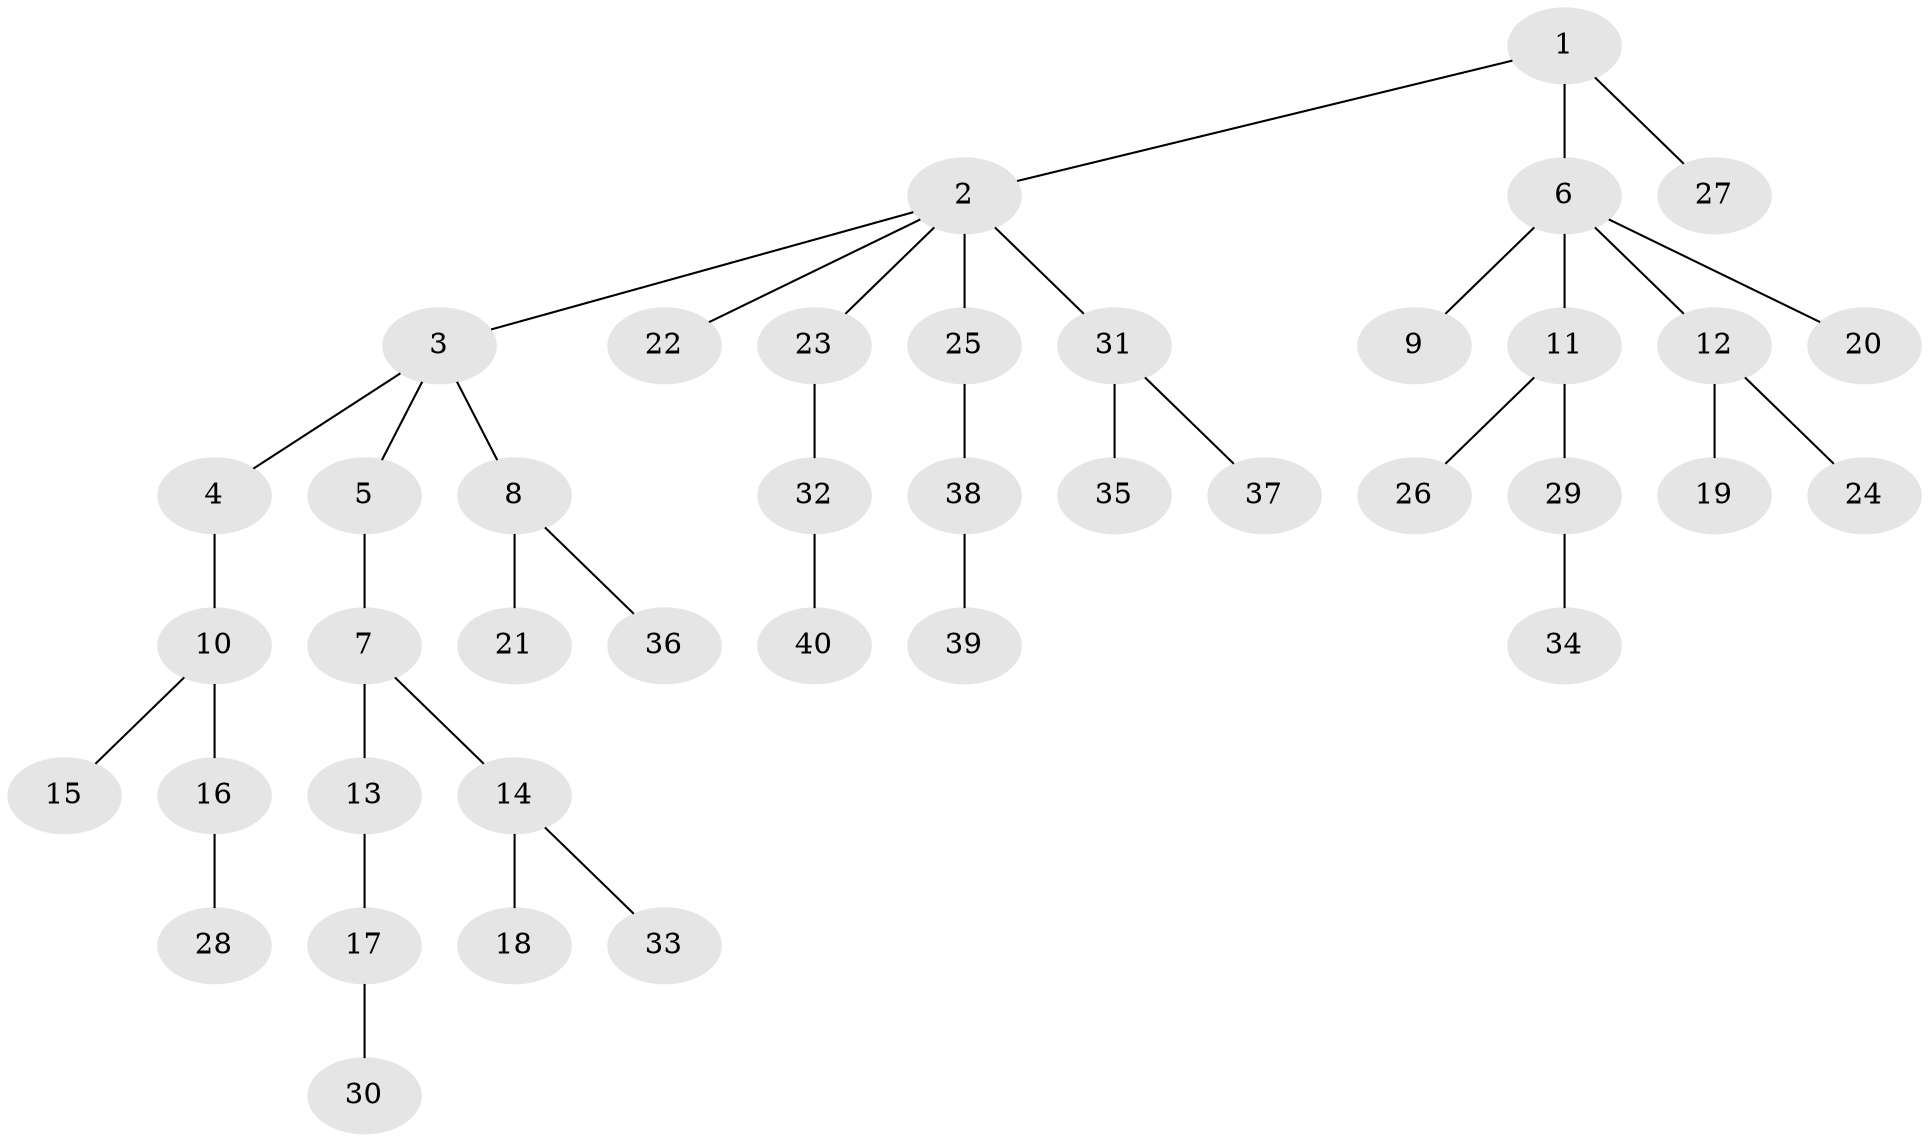 // original degree distribution, {4: 0.05194805194805195, 8: 0.012987012987012988, 3: 0.16883116883116883, 2: 0.3246753246753247, 6: 0.012987012987012988, 1: 0.42857142857142855}
// Generated by graph-tools (version 1.1) at 2025/36/03/09/25 02:36:55]
// undirected, 40 vertices, 39 edges
graph export_dot {
graph [start="1"]
  node [color=gray90,style=filled];
  1;
  2;
  3;
  4;
  5;
  6;
  7;
  8;
  9;
  10;
  11;
  12;
  13;
  14;
  15;
  16;
  17;
  18;
  19;
  20;
  21;
  22;
  23;
  24;
  25;
  26;
  27;
  28;
  29;
  30;
  31;
  32;
  33;
  34;
  35;
  36;
  37;
  38;
  39;
  40;
  1 -- 2 [weight=1.0];
  1 -- 6 [weight=1.0];
  1 -- 27 [weight=1.0];
  2 -- 3 [weight=1.0];
  2 -- 22 [weight=1.0];
  2 -- 23 [weight=1.0];
  2 -- 25 [weight=1.0];
  2 -- 31 [weight=2.0];
  3 -- 4 [weight=1.0];
  3 -- 5 [weight=1.0];
  3 -- 8 [weight=1.0];
  4 -- 10 [weight=1.0];
  5 -- 7 [weight=1.0];
  6 -- 9 [weight=1.0];
  6 -- 11 [weight=1.0];
  6 -- 12 [weight=1.0];
  6 -- 20 [weight=1.0];
  7 -- 13 [weight=1.0];
  7 -- 14 [weight=1.0];
  8 -- 21 [weight=1.0];
  8 -- 36 [weight=1.0];
  10 -- 15 [weight=1.0];
  10 -- 16 [weight=1.0];
  11 -- 26 [weight=1.0];
  11 -- 29 [weight=1.0];
  12 -- 19 [weight=1.0];
  12 -- 24 [weight=1.0];
  13 -- 17 [weight=1.0];
  14 -- 18 [weight=1.0];
  14 -- 33 [weight=1.0];
  16 -- 28 [weight=1.0];
  17 -- 30 [weight=2.0];
  23 -- 32 [weight=1.0];
  25 -- 38 [weight=1.0];
  29 -- 34 [weight=1.0];
  31 -- 35 [weight=1.0];
  31 -- 37 [weight=1.0];
  32 -- 40 [weight=1.0];
  38 -- 39 [weight=1.0];
}

